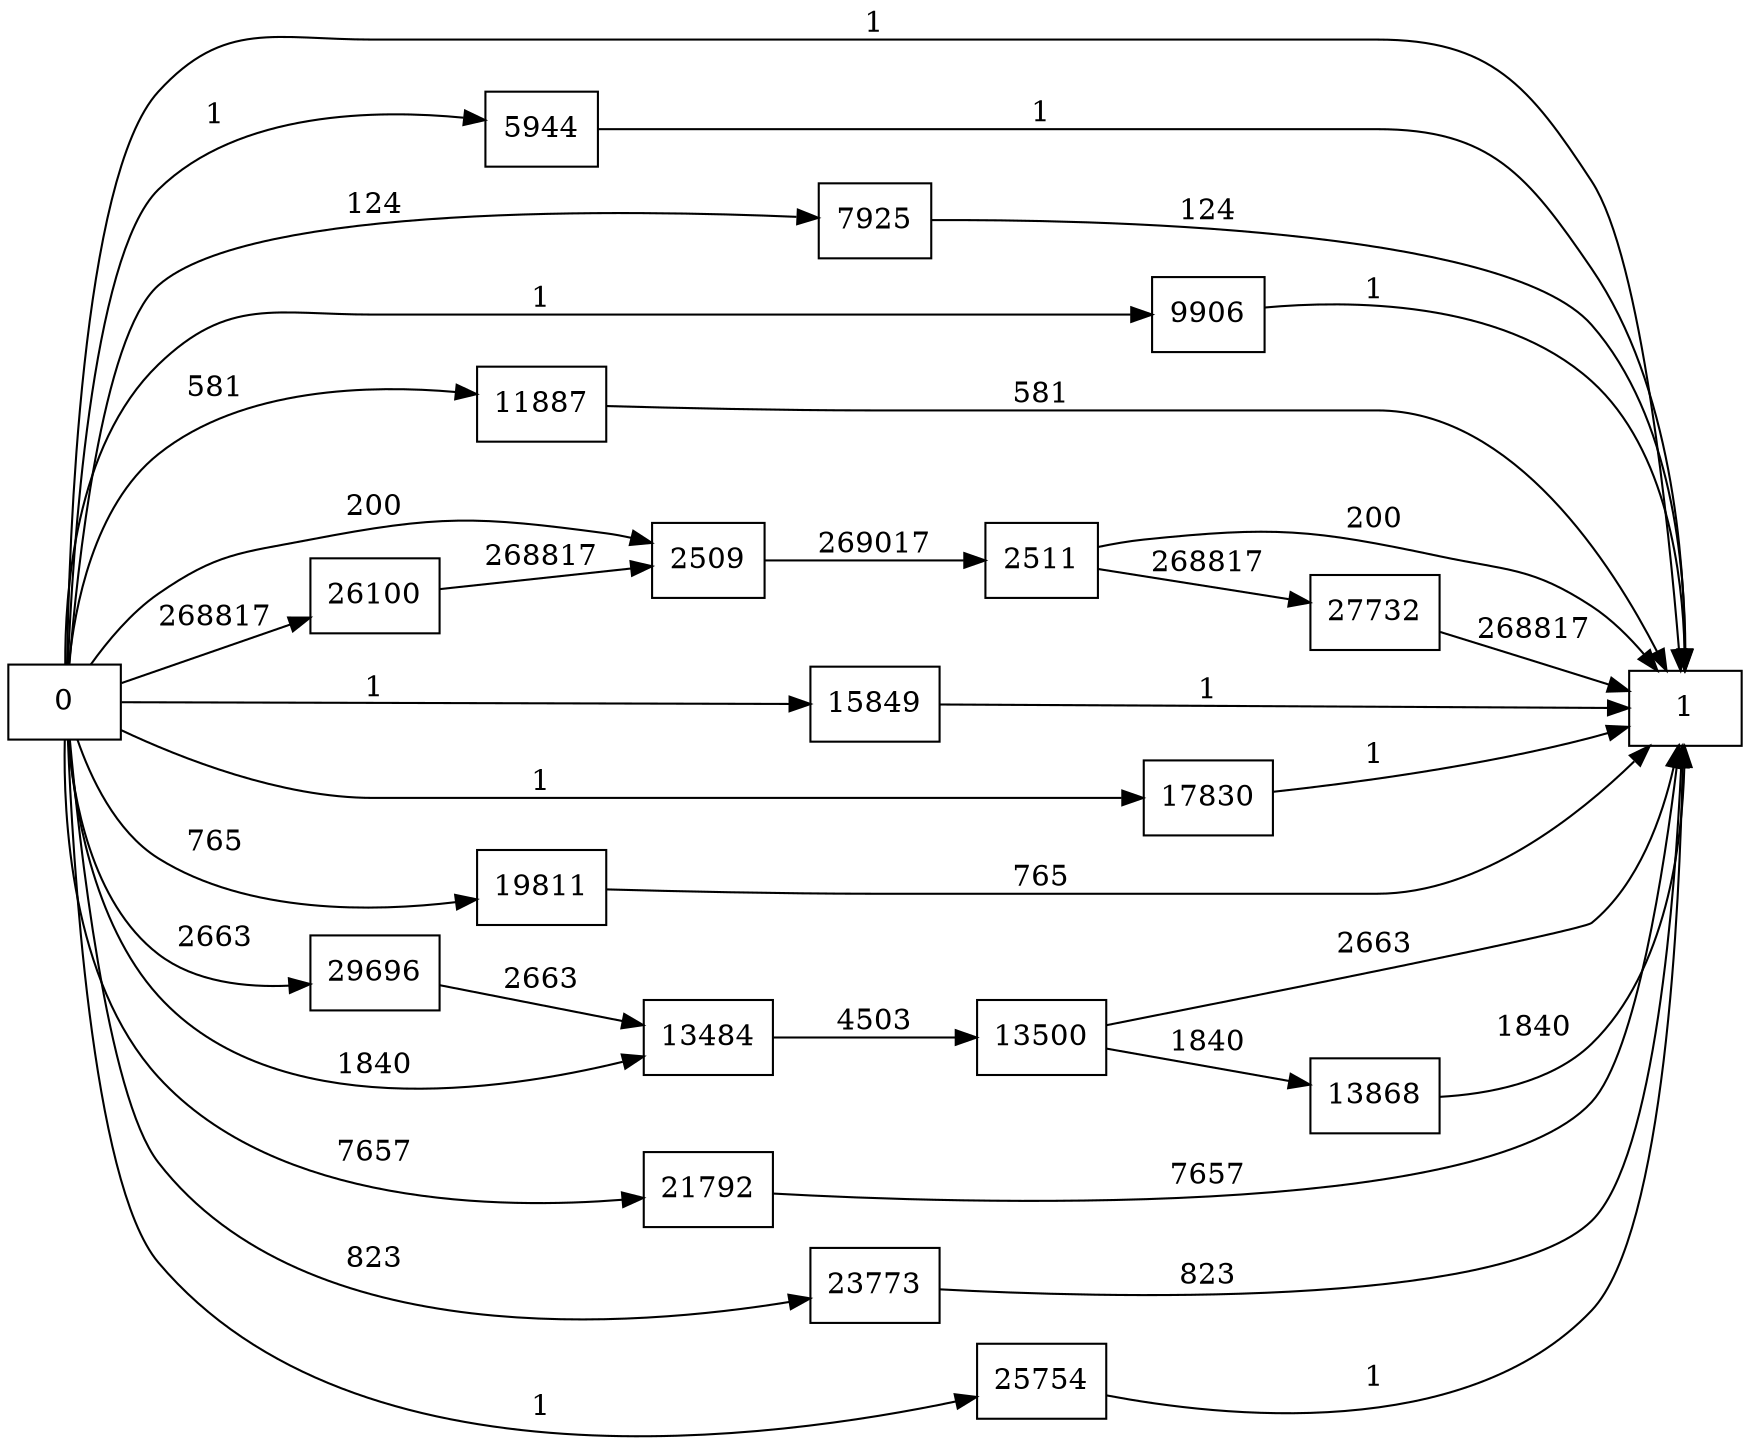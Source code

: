 digraph {
	graph [rankdir=LR]
	node [shape=rectangle]
	2509 -> 2511 [label=269017]
	2511 -> 1 [label=200]
	2511 -> 27732 [label=268817]
	5944 -> 1 [label=1]
	7925 -> 1 [label=124]
	9906 -> 1 [label=1]
	11887 -> 1 [label=581]
	13484 -> 13500 [label=4503]
	13500 -> 1 [label=2663]
	13500 -> 13868 [label=1840]
	13868 -> 1 [label=1840]
	15849 -> 1 [label=1]
	17830 -> 1 [label=1]
	19811 -> 1 [label=765]
	21792 -> 1 [label=7657]
	23773 -> 1 [label=823]
	25754 -> 1 [label=1]
	26100 -> 2509 [label=268817]
	27732 -> 1 [label=268817]
	29696 -> 13484 [label=2663]
	0 -> 1 [label=1]
	0 -> 2509 [label=200]
	0 -> 5944 [label=1]
	0 -> 7925 [label=124]
	0 -> 9906 [label=1]
	0 -> 11887 [label=581]
	0 -> 13484 [label=1840]
	0 -> 15849 [label=1]
	0 -> 17830 [label=1]
	0 -> 19811 [label=765]
	0 -> 21792 [label=7657]
	0 -> 23773 [label=823]
	0 -> 25754 [label=1]
	0 -> 26100 [label=268817]
	0 -> 29696 [label=2663]
}
